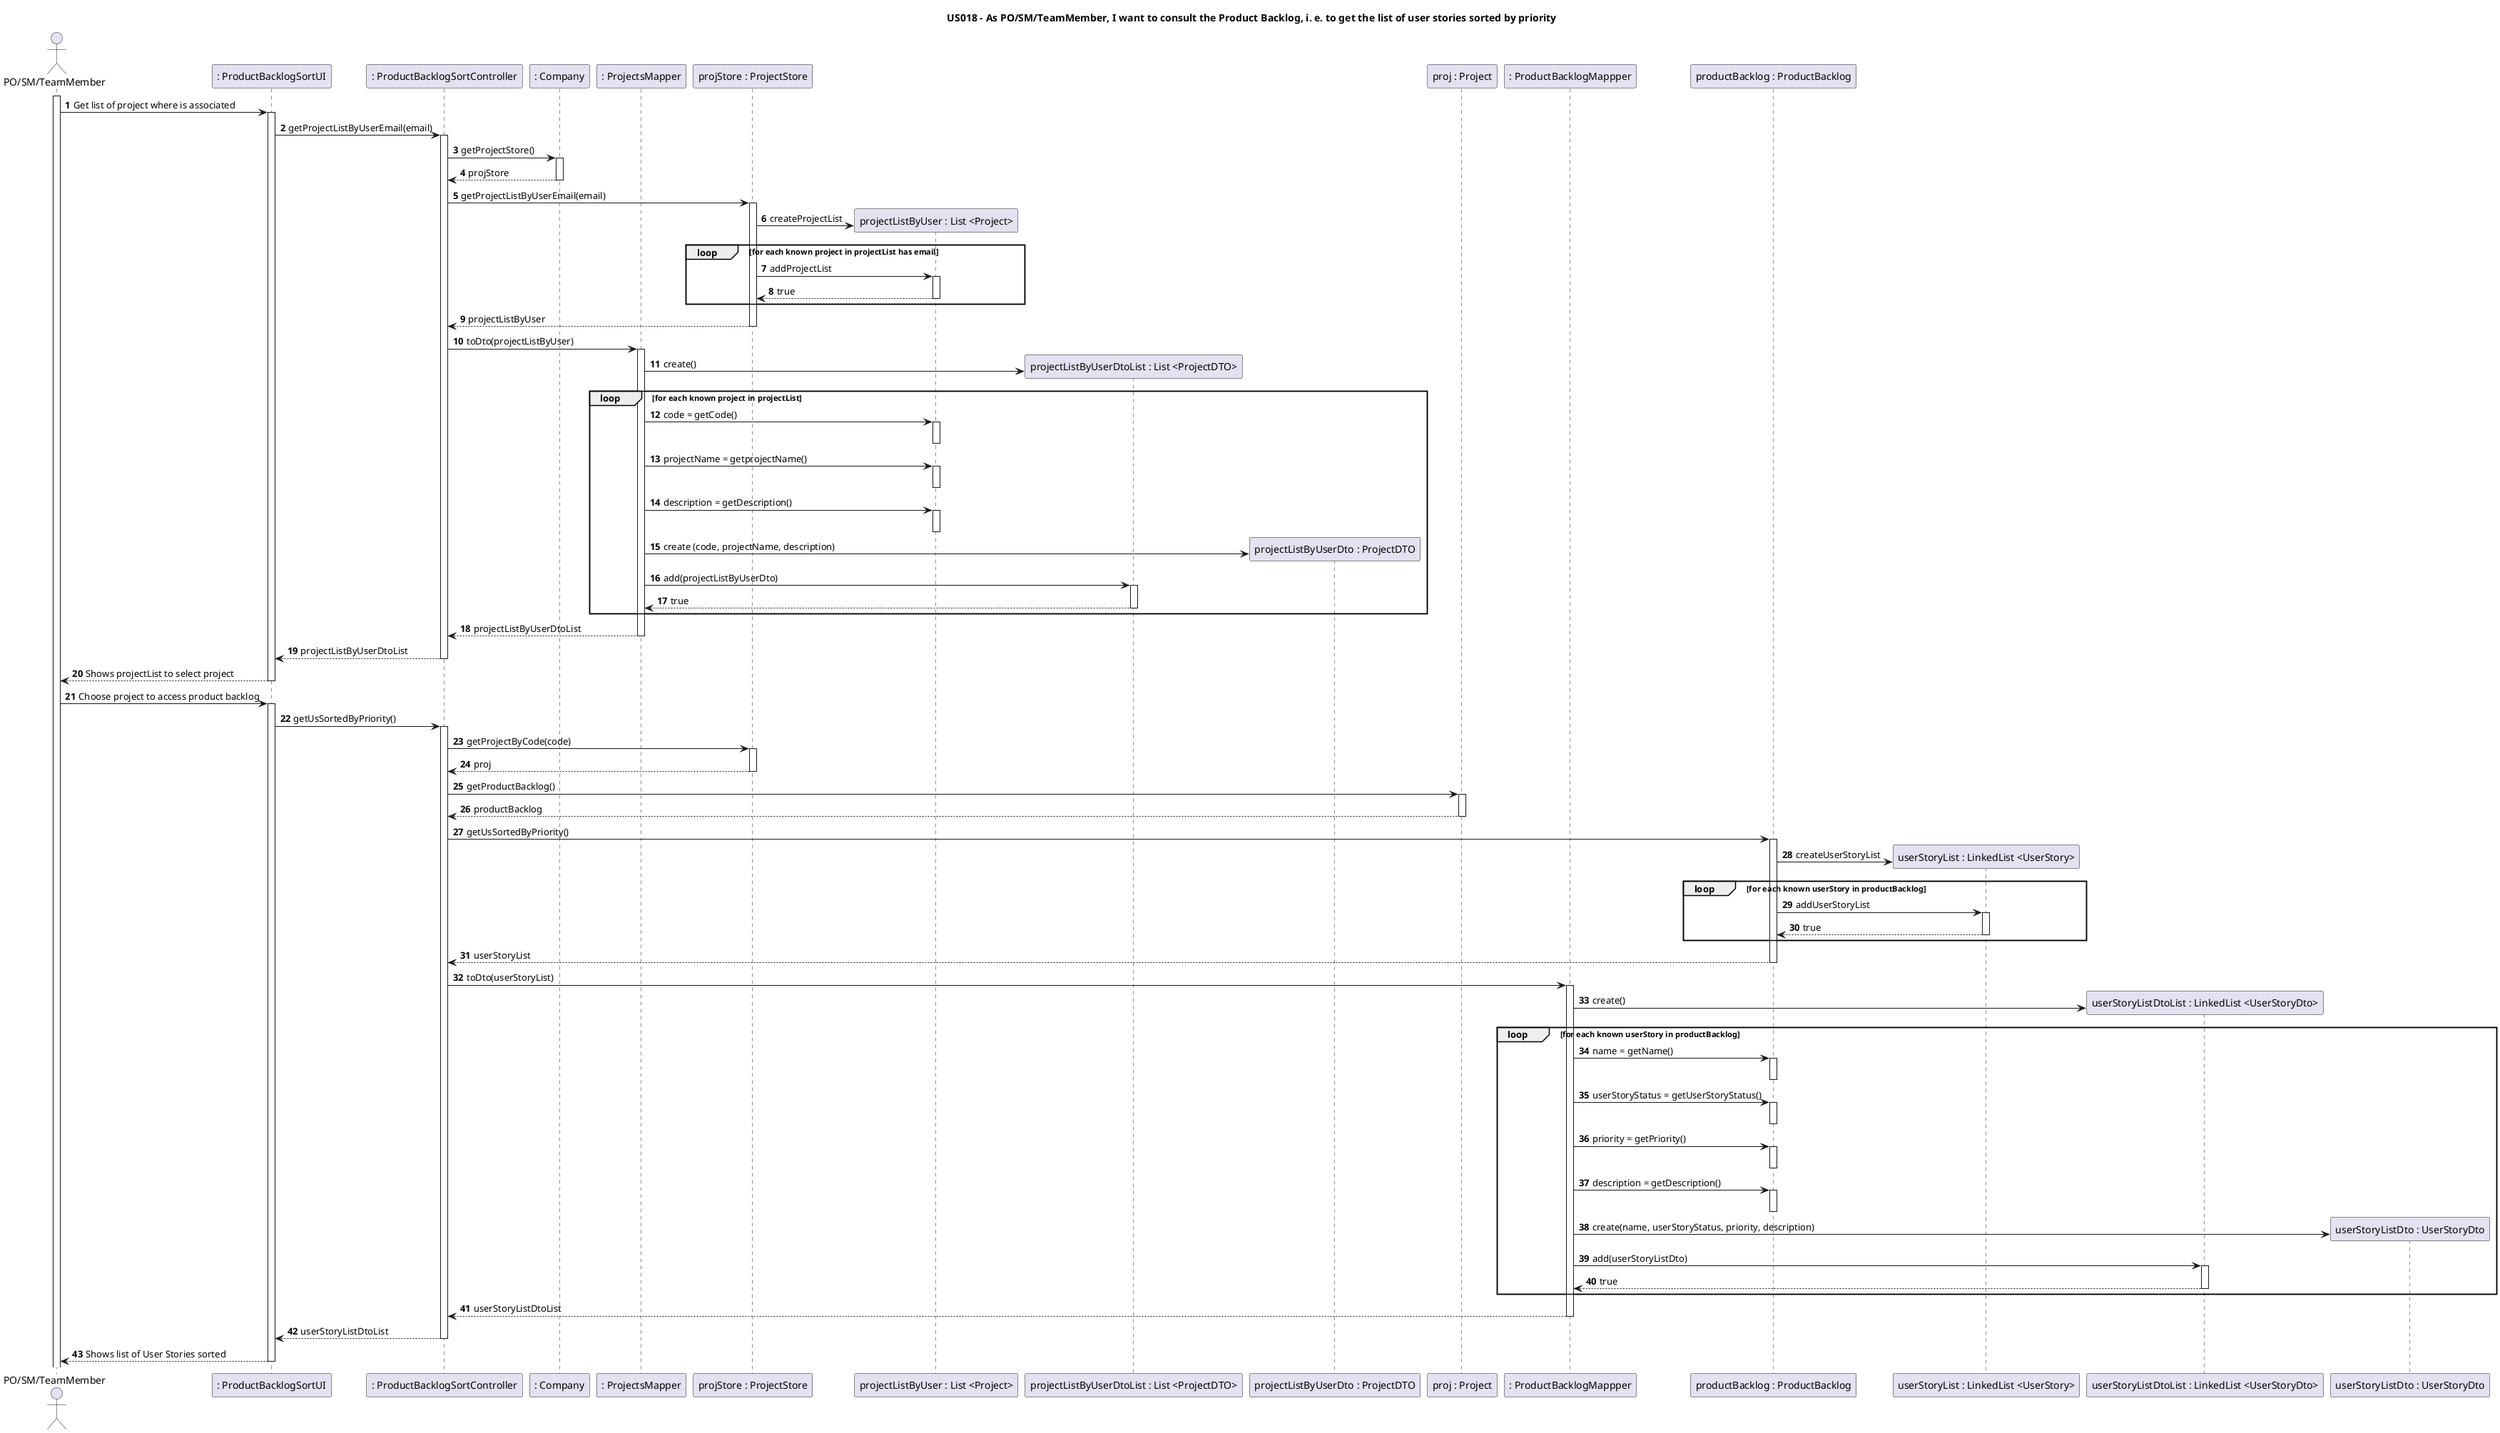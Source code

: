 @startuml
'https://plantuml.com/sequence-diagram

title US018 - As PO/SM/TeamMember, I want to consult the Product Backlog, i. e. to get the list of user stories sorted by priority

autoactivate on
autonumber

actor "PO/SM/TeamMember" as User
participant ": ProductBacklogSortUI" as System
participant ": ProductBacklogSortController" as Ctrl
participant ": Company" as C1
participant ": ProjectsMapper" as C2.1.0
participant "projStore : ProjectStore" as C2
participant "projectListByUser : List <Project>" as C2.1
participant "projectListByUserDtoList : List <ProjectDTO>" as C5
participant "projectListByUserDto : ProjectDTO" as C6
participant "proj : Project" as C3
participant ": ProductBacklogMappper" as C3.1
participant "productBacklog : ProductBacklog" as C4
participant "userStoryList : LinkedList <UserStory>" as C4.1
participant "userStoryListDtoList : LinkedList <UserStoryDto>" as C7
participant "userStoryListDto : UserStoryDto" as C8

activate User

User -> System: Get list of project where is associated
System -> Ctrl: getProjectListByUserEmail(email)
Ctrl -> C1: getProjectStore()
C1 --> Ctrl: projStore
Ctrl -> C2: getProjectListByUserEmail(email)

C2 -> C2.1 ** : createProjectList

 loop for each known project in projectList has email
C2->C2.1 : addProjectList
C2.1-->C2 : true
end
C2 --> Ctrl: projectListByUser
Ctrl-> C2.1.0: toDto(projectListByUser)
C2.1.0->C5 ** : create()

loop for each known project in projectList
C2.1.0->C2.1: code = getCode()
deactivate C2.1
C2.1.0->C2.1: projectName = getprojectName()
deactivate C2.1
C2.1.0->C2.1: description = getDescription()
deactivate C2.1
C2.1.0->C6 ** : create (code, projectName, description)
C2.1.0->C5: add(projectListByUserDto)
C5-->C2.1.0: true
end

C2.1.0 --> Ctrl: projectListByUserDtoList
Ctrl --> System: projectListByUserDtoList
System --> User : Shows projectList to select project

User -> System: Choose project to access product backlog
System -> Ctrl: getUsSortedByPriority()
Ctrl -> C2 : getProjectByCode(code)
C2 --> Ctrl : proj
Ctrl-> C3 : getProductBacklog()
C3 --> Ctrl : productBacklog
Ctrl -> C4 : getUsSortedByPriority()
C4 -> C4.1 ** : createUserStoryList

loop for each known userStory in productBacklog
C4->C4.1 : addUserStoryList
C4.1-->C4 : true
end

C4-->Ctrl : userStoryList
Ctrl->C3.1: toDto(userStoryList)
C3.1->C7 ** : create()

loop for each known userStory in productBacklog
C3.1->C4: name = getName()
deactivate C4
C3.1->C4: userStoryStatus = getUserStoryStatus()
deactivate C4
C3.1->C4: priority = getPriority()
deactivate C4
C3.1->C4: description = getDescription()
deactivate C4
C3.1->C8 ** : create(name, userStoryStatus, priority, description)
C3.1->C7: add(userStoryListDto)
C7-->C3.1: true
end
C3.1 --> Ctrl : userStoryListDtoList
Ctrl --> System : userStoryListDtoList
System --> User : Shows list of User Stories sorted

@enduml